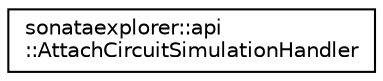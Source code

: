 digraph "Graphical Class Hierarchy"
{
 // LATEX_PDF_SIZE
  edge [fontname="Helvetica",fontsize="10",labelfontname="Helvetica",labelfontsize="10"];
  node [fontname="Helvetica",fontsize="10",shape=record];
  rankdir="LR";
  Node0 [label="sonataexplorer::api\l::AttachCircuitSimulationHandler",height=0.2,width=0.4,color="black", fillcolor="white", style="filled",URL="$d7/db5/structsonataexplorer_1_1api_1_1AttachCircuitSimulationHandler.html",tooltip=" "];
}
